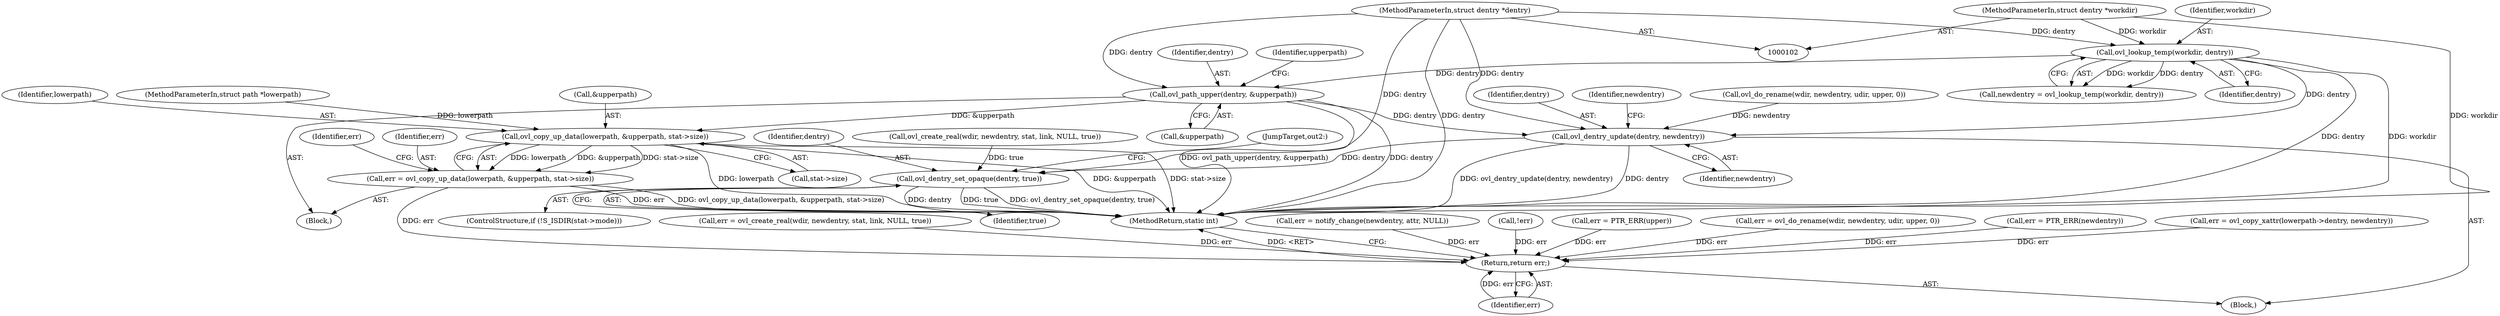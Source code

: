digraph "0_linux_ab79efab0a0ba01a74df782eb7fa44b044dae8b5@pointer" {
"1000202" [label="(Call,ovl_path_upper(dentry, &upperpath))"];
"1000140" [label="(Call,ovl_lookup_temp(workdir, dentry))"];
"1000103" [label="(MethodParameterIn,struct dentry *workdir)"];
"1000105" [label="(MethodParameterIn,struct dentry *dentry)"];
"1000219" [label="(Call,ovl_copy_up_data(lowerpath, &upperpath, stat->size))"];
"1000217" [label="(Call,err = ovl_copy_up_data(lowerpath, &upperpath, stat->size))"];
"1000305" [label="(Return,return err;)"];
"1000283" [label="(Call,ovl_dentry_update(dentry, newdentry))"];
"1000295" [label="(Call,ovl_dentry_set_opaque(dentry, true))"];
"1000285" [label="(Identifier,newdentry)"];
"1000284" [label="(Identifier,dentry)"];
"1000110" [label="(Block,)"];
"1000202" [label="(Call,ovl_path_upper(dentry, &upperpath))"];
"1000142" [label="(Identifier,dentry)"];
"1000220" [label="(Identifier,lowerpath)"];
"1000227" [label="(Identifier,err)"];
"1000178" [label="(Call,err = ovl_create_real(wdir, newdentry, stat, link, NULL, true))"];
"1000223" [label="(Call,stat->size)"];
"1000283" [label="(Call,ovl_dentry_update(dentry, newdentry))"];
"1000305" [label="(Return,return err;)"];
"1000106" [label="(MethodParameterIn,struct path *lowerpath)"];
"1000306" [label="(Identifier,err)"];
"1000218" [label="(Identifier,err)"];
"1000289" [label="(ControlStructure,if (!S_ISDIR(stat->mode)))"];
"1000256" [label="(Call,err = notify_change(newdentry, attr, NULL))"];
"1000297" [label="(Identifier,true)"];
"1000219" [label="(Call,ovl_copy_up_data(lowerpath, &upperpath, stat->size))"];
"1000141" [label="(Identifier,workdir)"];
"1000203" [label="(Identifier,dentry)"];
"1000287" [label="(Identifier,newdentry)"];
"1000296" [label="(Identifier,dentry)"];
"1000204" [label="(Call,&upperpath)"];
"1000140" [label="(Call,ovl_lookup_temp(workdir, dentry))"];
"1000253" [label="(Call,!err)"];
"1000105" [label="(MethodParameterIn,struct dentry *dentry)"];
"1000165" [label="(Call,err = PTR_ERR(upper))"];
"1000272" [label="(Call,err = ovl_do_rename(wdir, newdentry, udir, upper, 0))"];
"1000217" [label="(Call,err = ovl_copy_up_data(lowerpath, &upperpath, stat->size))"];
"1000221" [label="(Call,&upperpath)"];
"1000143" [label="(Call,err = PTR_ERR(newdentry))"];
"1000295" [label="(Call,ovl_dentry_set_opaque(dentry, true))"];
"1000103" [label="(MethodParameterIn,struct dentry *workdir)"];
"1000180" [label="(Call,ovl_create_real(wdir, newdentry, stat, link, NULL, true))"];
"1000200" [label="(Block,)"];
"1000229" [label="(Call,err = ovl_copy_xattr(lowerpath->dentry, newdentry))"];
"1000312" [label="(MethodReturn,static int)"];
"1000298" [label="(JumpTarget,out2:)"];
"1000274" [label="(Call,ovl_do_rename(wdir, newdentry, udir, upper, 0))"];
"1000209" [label="(Identifier,upperpath)"];
"1000138" [label="(Call,newdentry = ovl_lookup_temp(workdir, dentry))"];
"1000202" -> "1000200"  [label="AST: "];
"1000202" -> "1000204"  [label="CFG: "];
"1000203" -> "1000202"  [label="AST: "];
"1000204" -> "1000202"  [label="AST: "];
"1000209" -> "1000202"  [label="CFG: "];
"1000202" -> "1000312"  [label="DDG: dentry"];
"1000202" -> "1000312"  [label="DDG: ovl_path_upper(dentry, &upperpath)"];
"1000140" -> "1000202"  [label="DDG: dentry"];
"1000105" -> "1000202"  [label="DDG: dentry"];
"1000202" -> "1000219"  [label="DDG: &upperpath"];
"1000202" -> "1000283"  [label="DDG: dentry"];
"1000140" -> "1000138"  [label="AST: "];
"1000140" -> "1000142"  [label="CFG: "];
"1000141" -> "1000140"  [label="AST: "];
"1000142" -> "1000140"  [label="AST: "];
"1000138" -> "1000140"  [label="CFG: "];
"1000140" -> "1000312"  [label="DDG: dentry"];
"1000140" -> "1000312"  [label="DDG: workdir"];
"1000140" -> "1000138"  [label="DDG: workdir"];
"1000140" -> "1000138"  [label="DDG: dentry"];
"1000103" -> "1000140"  [label="DDG: workdir"];
"1000105" -> "1000140"  [label="DDG: dentry"];
"1000140" -> "1000283"  [label="DDG: dentry"];
"1000103" -> "1000102"  [label="AST: "];
"1000103" -> "1000312"  [label="DDG: workdir"];
"1000105" -> "1000102"  [label="AST: "];
"1000105" -> "1000312"  [label="DDG: dentry"];
"1000105" -> "1000283"  [label="DDG: dentry"];
"1000105" -> "1000295"  [label="DDG: dentry"];
"1000219" -> "1000217"  [label="AST: "];
"1000219" -> "1000223"  [label="CFG: "];
"1000220" -> "1000219"  [label="AST: "];
"1000221" -> "1000219"  [label="AST: "];
"1000223" -> "1000219"  [label="AST: "];
"1000217" -> "1000219"  [label="CFG: "];
"1000219" -> "1000312"  [label="DDG: &upperpath"];
"1000219" -> "1000312"  [label="DDG: stat->size"];
"1000219" -> "1000312"  [label="DDG: lowerpath"];
"1000219" -> "1000217"  [label="DDG: lowerpath"];
"1000219" -> "1000217"  [label="DDG: &upperpath"];
"1000219" -> "1000217"  [label="DDG: stat->size"];
"1000106" -> "1000219"  [label="DDG: lowerpath"];
"1000217" -> "1000200"  [label="AST: "];
"1000218" -> "1000217"  [label="AST: "];
"1000227" -> "1000217"  [label="CFG: "];
"1000217" -> "1000312"  [label="DDG: ovl_copy_up_data(lowerpath, &upperpath, stat->size)"];
"1000217" -> "1000312"  [label="DDG: err"];
"1000217" -> "1000305"  [label="DDG: err"];
"1000305" -> "1000110"  [label="AST: "];
"1000305" -> "1000306"  [label="CFG: "];
"1000306" -> "1000305"  [label="AST: "];
"1000312" -> "1000305"  [label="CFG: "];
"1000305" -> "1000312"  [label="DDG: <RET>"];
"1000306" -> "1000305"  [label="DDG: err"];
"1000178" -> "1000305"  [label="DDG: err"];
"1000253" -> "1000305"  [label="DDG: err"];
"1000165" -> "1000305"  [label="DDG: err"];
"1000143" -> "1000305"  [label="DDG: err"];
"1000272" -> "1000305"  [label="DDG: err"];
"1000229" -> "1000305"  [label="DDG: err"];
"1000256" -> "1000305"  [label="DDG: err"];
"1000283" -> "1000110"  [label="AST: "];
"1000283" -> "1000285"  [label="CFG: "];
"1000284" -> "1000283"  [label="AST: "];
"1000285" -> "1000283"  [label="AST: "];
"1000287" -> "1000283"  [label="CFG: "];
"1000283" -> "1000312"  [label="DDG: dentry"];
"1000283" -> "1000312"  [label="DDG: ovl_dentry_update(dentry, newdentry)"];
"1000274" -> "1000283"  [label="DDG: newdentry"];
"1000283" -> "1000295"  [label="DDG: dentry"];
"1000295" -> "1000289"  [label="AST: "];
"1000295" -> "1000297"  [label="CFG: "];
"1000296" -> "1000295"  [label="AST: "];
"1000297" -> "1000295"  [label="AST: "];
"1000298" -> "1000295"  [label="CFG: "];
"1000295" -> "1000312"  [label="DDG: dentry"];
"1000295" -> "1000312"  [label="DDG: true"];
"1000295" -> "1000312"  [label="DDG: ovl_dentry_set_opaque(dentry, true)"];
"1000180" -> "1000295"  [label="DDG: true"];
}
